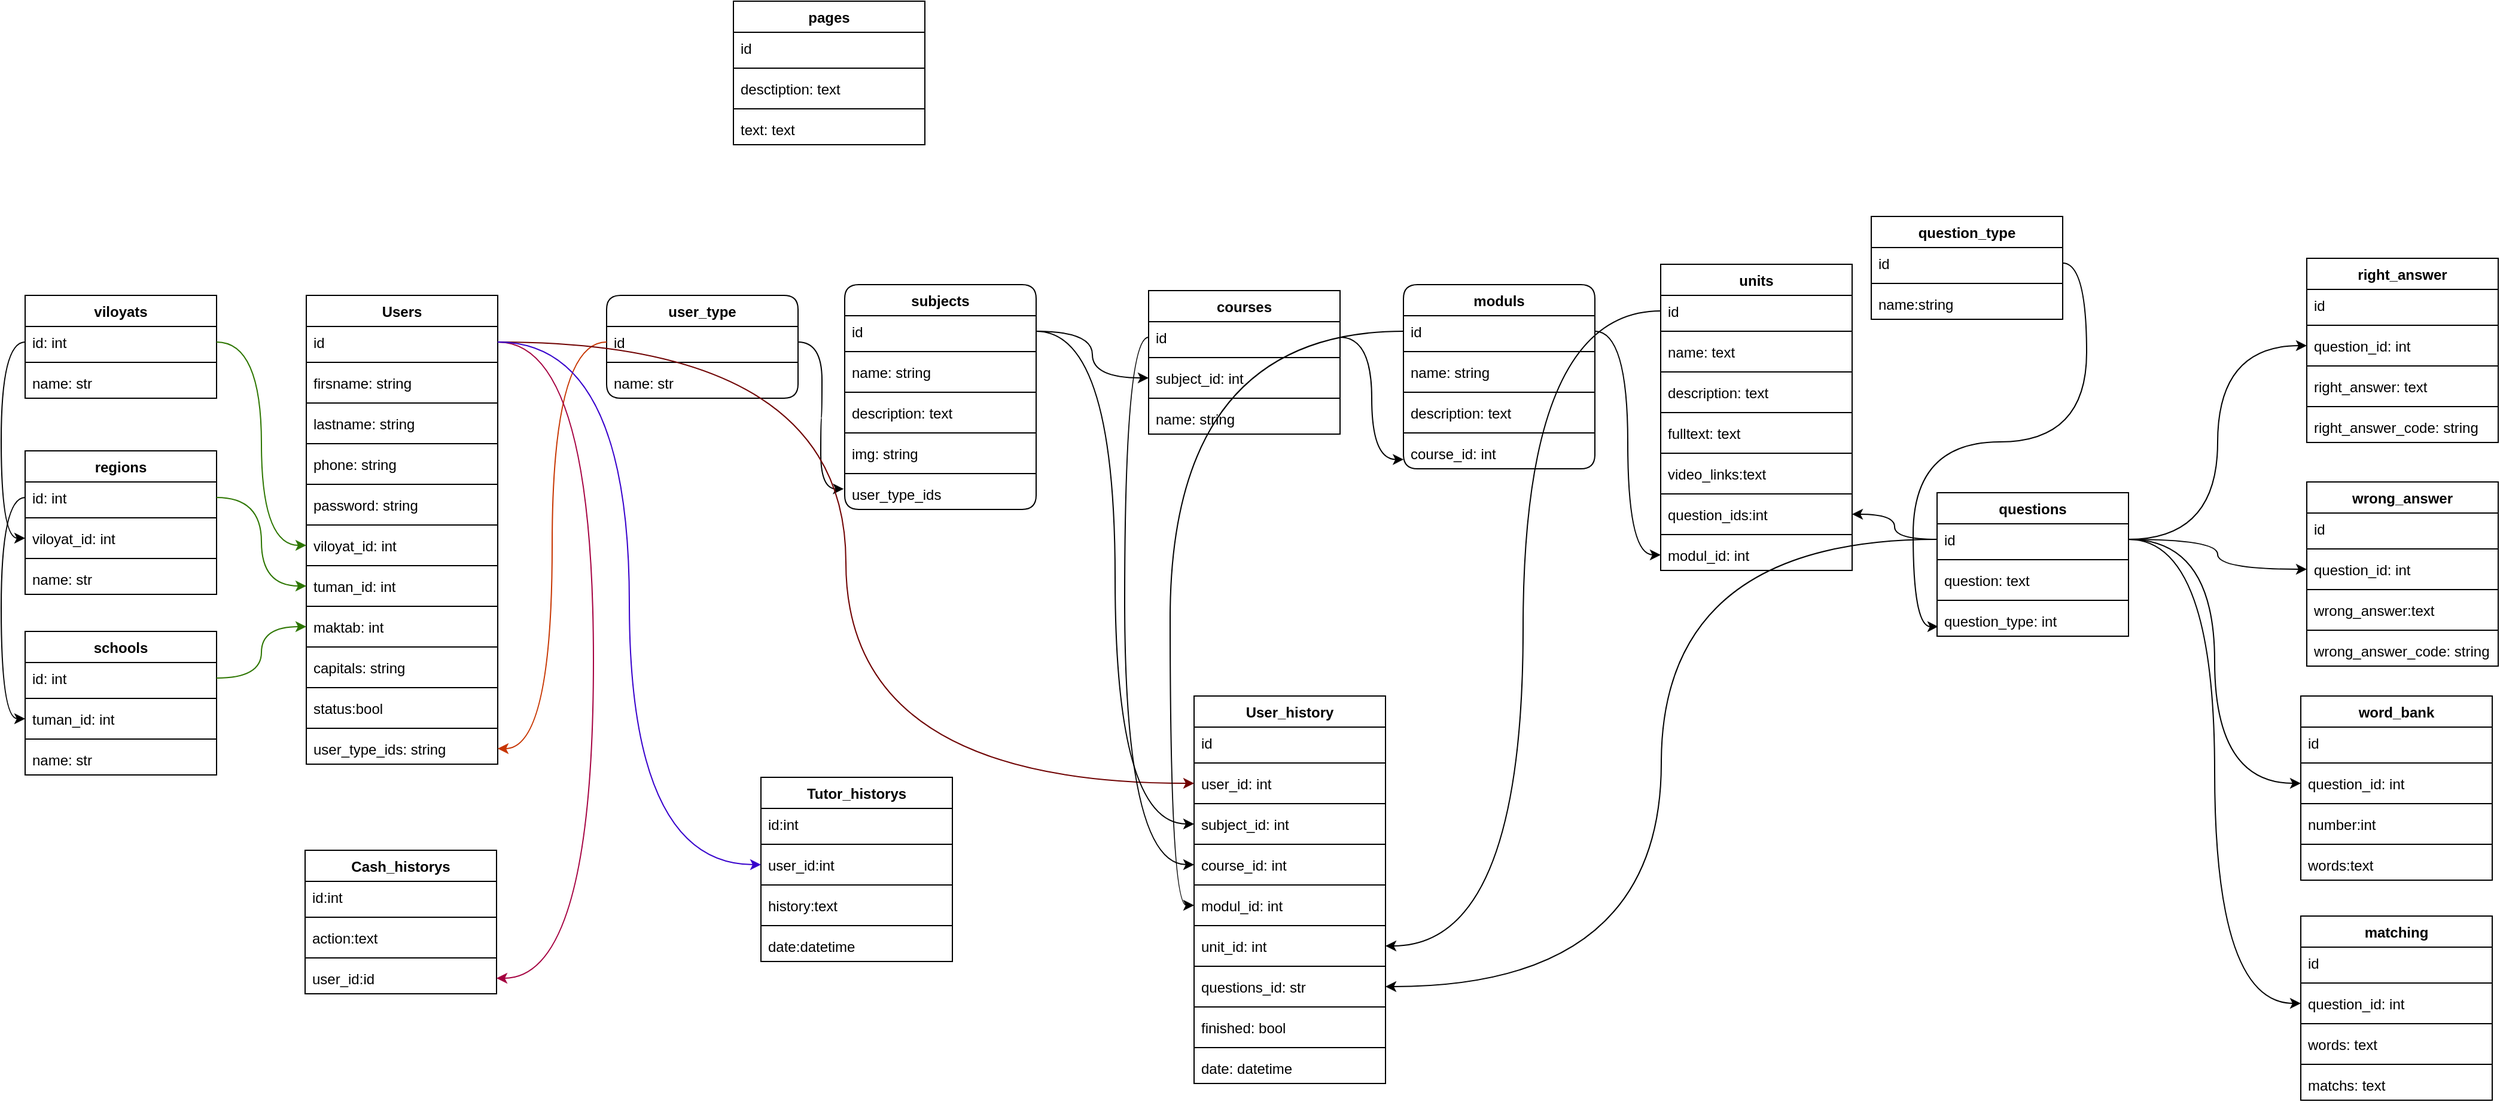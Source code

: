 <mxfile version="20.8.16" type="device"><diagram name="Page-1" id="hkl_iMdAHJFAChV6as-T"><mxGraphModel dx="1575" dy="1225" grid="0" gridSize="10" guides="1" tooltips="1" connect="1" arrows="1" fold="1" page="0" pageScale="1" pageWidth="850" pageHeight="1100" math="0" shadow="0"><root><mxCell id="0"/><mxCell id="1" parent="0"/><mxCell id="P5pEIWQCyo5s7sPRKc6W-1" value="user_type" style="swimlane;fontStyle=1;align=center;verticalAlign=top;childLayout=stackLayout;horizontal=1;startSize=26;horizontalStack=0;resizeParent=1;resizeParentMax=0;resizeLast=0;collapsible=1;marginBottom=0;rounded=1;" parent="1" vertex="1"><mxGeometry x="-84" y="56" width="160" height="86" as="geometry"><mxRectangle x="-84" y="56" width="92" height="26" as="alternateBounds"/></mxGeometry></mxCell><mxCell id="P5pEIWQCyo5s7sPRKc6W-2" value="id" style="text;strokeColor=none;fillColor=none;align=left;verticalAlign=top;spacingLeft=4;spacingRight=4;overflow=hidden;rotatable=0;points=[[0,0.5],[1,0.5]];portConstraint=eastwest;" parent="P5pEIWQCyo5s7sPRKc6W-1" vertex="1"><mxGeometry y="26" width="160" height="26" as="geometry"/></mxCell><mxCell id="P5pEIWQCyo5s7sPRKc6W-3" value="" style="line;strokeWidth=1;fillColor=none;align=left;verticalAlign=middle;spacingTop=-1;spacingLeft=3;spacingRight=3;rotatable=0;labelPosition=right;points=[];portConstraint=eastwest;strokeColor=inherit;" parent="P5pEIWQCyo5s7sPRKc6W-1" vertex="1"><mxGeometry y="52" width="160" height="8" as="geometry"/></mxCell><mxCell id="P5pEIWQCyo5s7sPRKc6W-4" value="name: str" style="text;strokeColor=none;fillColor=none;align=left;verticalAlign=top;spacingLeft=4;spacingRight=4;overflow=hidden;rotatable=0;points=[[0,0.5],[1,0.5]];portConstraint=eastwest;" parent="P5pEIWQCyo5s7sPRKc6W-1" vertex="1"><mxGeometry y="60" width="160" height="26" as="geometry"/></mxCell><mxCell id="P5pEIWQCyo5s7sPRKc6W-13" value="subjects" style="swimlane;fontStyle=1;align=center;verticalAlign=top;childLayout=stackLayout;horizontal=1;startSize=26;horizontalStack=0;resizeParent=1;resizeParentMax=0;resizeLast=0;collapsible=1;marginBottom=0;rounded=1;" parent="1" vertex="1"><mxGeometry x="115" y="47" width="160" height="188" as="geometry"/></mxCell><mxCell id="P5pEIWQCyo5s7sPRKc6W-14" value="id" style="text;strokeColor=none;fillColor=none;align=left;verticalAlign=top;spacingLeft=4;spacingRight=4;overflow=hidden;rotatable=0;points=[[0,0.5],[1,0.5]];portConstraint=eastwest;" parent="P5pEIWQCyo5s7sPRKc6W-13" vertex="1"><mxGeometry y="26" width="160" height="26" as="geometry"/></mxCell><mxCell id="P5pEIWQCyo5s7sPRKc6W-15" value="" style="line;strokeWidth=1;fillColor=none;align=left;verticalAlign=middle;spacingTop=-1;spacingLeft=3;spacingRight=3;rotatable=0;labelPosition=right;points=[];portConstraint=eastwest;strokeColor=inherit;rounded=1;" parent="P5pEIWQCyo5s7sPRKc6W-13" vertex="1"><mxGeometry y="52" width="160" height="8" as="geometry"/></mxCell><mxCell id="P5pEIWQCyo5s7sPRKc6W-16" value="name: string" style="text;strokeColor=none;fillColor=none;align=left;verticalAlign=top;spacingLeft=4;spacingRight=4;overflow=hidden;rotatable=0;points=[[0,0.5],[1,0.5]];portConstraint=eastwest;" parent="P5pEIWQCyo5s7sPRKc6W-13" vertex="1"><mxGeometry y="60" width="160" height="26" as="geometry"/></mxCell><mxCell id="P5pEIWQCyo5s7sPRKc6W-21" value="" style="line;strokeWidth=1;fillColor=none;align=left;verticalAlign=middle;spacingTop=-1;spacingLeft=3;spacingRight=3;rotatable=0;labelPosition=right;points=[];portConstraint=eastwest;strokeColor=inherit;rounded=1;" parent="P5pEIWQCyo5s7sPRKc6W-13" vertex="1"><mxGeometry y="86" width="160" height="8" as="geometry"/></mxCell><mxCell id="Xdl8ntPRtx9rgiMQ6RBL-3" value="description: text" style="text;strokeColor=none;fillColor=none;align=left;verticalAlign=top;spacingLeft=4;spacingRight=4;overflow=hidden;rotatable=0;points=[[0,0.5],[1,0.5]];portConstraint=eastwest;" parent="P5pEIWQCyo5s7sPRKc6W-13" vertex="1"><mxGeometry y="94" width="160" height="26" as="geometry"/></mxCell><mxCell id="Xdl8ntPRtx9rgiMQ6RBL-4" value="" style="line;strokeWidth=1;fillColor=none;align=left;verticalAlign=middle;spacingTop=-1;spacingLeft=3;spacingRight=3;rotatable=0;labelPosition=right;points=[];portConstraint=eastwest;strokeColor=inherit;rounded=1;" parent="P5pEIWQCyo5s7sPRKc6W-13" vertex="1"><mxGeometry y="120" width="160" height="8" as="geometry"/></mxCell><mxCell id="iBJx4W3x4xrIDCQmpdOO-3" value="img: string" style="text;strokeColor=none;fillColor=none;align=left;verticalAlign=top;spacingLeft=4;spacingRight=4;overflow=hidden;rotatable=0;points=[[0,0.5],[1,0.5]];portConstraint=eastwest;" parent="P5pEIWQCyo5s7sPRKc6W-13" vertex="1"><mxGeometry y="128" width="160" height="26" as="geometry"/></mxCell><mxCell id="iBJx4W3x4xrIDCQmpdOO-2" value="" style="line;strokeWidth=1;fillColor=none;align=left;verticalAlign=middle;spacingTop=-1;spacingLeft=3;spacingRight=3;rotatable=0;labelPosition=right;points=[];portConstraint=eastwest;strokeColor=inherit;rounded=1;" parent="P5pEIWQCyo5s7sPRKc6W-13" vertex="1"><mxGeometry y="154" width="160" height="8" as="geometry"/></mxCell><mxCell id="P5pEIWQCyo5s7sPRKc6W-20" value="user_type_ids" style="text;strokeColor=none;fillColor=none;align=left;verticalAlign=top;spacingLeft=4;spacingRight=4;overflow=hidden;rotatable=0;points=[[0,0.5],[1,0.5]];portConstraint=eastwest;" parent="P5pEIWQCyo5s7sPRKc6W-13" vertex="1"><mxGeometry y="162" width="160" height="26" as="geometry"/></mxCell><mxCell id="P5pEIWQCyo5s7sPRKc6W-22" style="edgeStyle=orthogonalEdgeStyle;curved=1;rounded=0;orthogonalLoop=1;jettySize=auto;html=1;entryX=-0.005;entryY=0.339;entryDx=0;entryDy=0;entryPerimeter=0;" parent="1" source="P5pEIWQCyo5s7sPRKc6W-2" target="P5pEIWQCyo5s7sPRKc6W-20" edge="1"><mxGeometry relative="1" as="geometry"/></mxCell><mxCell id="P5pEIWQCyo5s7sPRKc6W-23" value="moduls" style="swimlane;fontStyle=1;align=center;verticalAlign=top;childLayout=stackLayout;horizontal=1;startSize=26;horizontalStack=0;resizeParent=1;resizeParentMax=0;resizeLast=0;collapsible=1;marginBottom=0;rounded=1;" parent="1" vertex="1"><mxGeometry x="582" y="47" width="160" height="154" as="geometry"/></mxCell><mxCell id="P5pEIWQCyo5s7sPRKc6W-24" value="id" style="text;strokeColor=none;fillColor=none;align=left;verticalAlign=top;spacingLeft=4;spacingRight=4;overflow=hidden;rotatable=0;points=[[0,0.5],[1,0.5]];portConstraint=eastwest;" parent="P5pEIWQCyo5s7sPRKc6W-23" vertex="1"><mxGeometry y="26" width="160" height="26" as="geometry"/></mxCell><mxCell id="P5pEIWQCyo5s7sPRKc6W-25" value="" style="line;strokeWidth=1;fillColor=none;align=left;verticalAlign=middle;spacingTop=-1;spacingLeft=3;spacingRight=3;rotatable=0;labelPosition=right;points=[];portConstraint=eastwest;strokeColor=inherit;rounded=1;" parent="P5pEIWQCyo5s7sPRKc6W-23" vertex="1"><mxGeometry y="52" width="160" height="8" as="geometry"/></mxCell><mxCell id="Xdl8ntPRtx9rgiMQ6RBL-1" value="name: string" style="text;strokeColor=none;fillColor=none;align=left;verticalAlign=top;spacingLeft=4;spacingRight=4;overflow=hidden;rotatable=0;points=[[0,0.5],[1,0.5]];portConstraint=eastwest;" parent="P5pEIWQCyo5s7sPRKc6W-23" vertex="1"><mxGeometry y="60" width="160" height="26" as="geometry"/></mxCell><mxCell id="Xdl8ntPRtx9rgiMQ6RBL-2" value="" style="line;strokeWidth=1;fillColor=none;align=left;verticalAlign=middle;spacingTop=-1;spacingLeft=3;spacingRight=3;rotatable=0;labelPosition=right;points=[];portConstraint=eastwest;strokeColor=inherit;rounded=1;" parent="P5pEIWQCyo5s7sPRKc6W-23" vertex="1"><mxGeometry y="86" width="160" height="8" as="geometry"/></mxCell><mxCell id="P5pEIWQCyo5s7sPRKc6W-26" value="description: text" style="text;strokeColor=none;fillColor=none;align=left;verticalAlign=top;spacingLeft=4;spacingRight=4;overflow=hidden;rotatable=0;points=[[0,0.5],[1,0.5]];portConstraint=eastwest;" parent="P5pEIWQCyo5s7sPRKc6W-23" vertex="1"><mxGeometry y="94" width="160" height="26" as="geometry"/></mxCell><mxCell id="P5pEIWQCyo5s7sPRKc6W-28" value="" style="line;strokeWidth=1;fillColor=none;align=left;verticalAlign=middle;spacingTop=-1;spacingLeft=3;spacingRight=3;rotatable=0;labelPosition=right;points=[];portConstraint=eastwest;strokeColor=inherit;rounded=1;" parent="P5pEIWQCyo5s7sPRKc6W-23" vertex="1"><mxGeometry y="120" width="160" height="8" as="geometry"/></mxCell><mxCell id="P5pEIWQCyo5s7sPRKc6W-27" value="course_id: int" style="text;strokeColor=none;fillColor=none;align=left;verticalAlign=top;spacingLeft=4;spacingRight=4;overflow=hidden;rotatable=0;points=[[0,0.5],[1,0.5]];portConstraint=eastwest;" parent="P5pEIWQCyo5s7sPRKc6W-23" vertex="1"><mxGeometry y="128" width="160" height="26" as="geometry"/></mxCell><mxCell id="P5pEIWQCyo5s7sPRKc6W-29" style="edgeStyle=orthogonalEdgeStyle;curved=1;rounded=0;orthogonalLoop=1;jettySize=auto;html=1;entryX=0.001;entryY=0.701;entryDx=0;entryDy=0;entryPerimeter=0;" parent="1" source="m7p_tpjqM01Vo-PokZCD-2" target="P5pEIWQCyo5s7sPRKc6W-27" edge="1"><mxGeometry relative="1" as="geometry"/></mxCell><mxCell id="HC1Sz8IPLV9EvuYEV_qw-1" value="units" style="swimlane;fontStyle=1;align=center;verticalAlign=top;childLayout=stackLayout;horizontal=1;startSize=26;horizontalStack=0;resizeParent=1;resizeParentMax=0;resizeLast=0;collapsible=1;marginBottom=0;" parent="1" vertex="1"><mxGeometry x="797" y="30" width="160" height="256" as="geometry"/></mxCell><mxCell id="HC1Sz8IPLV9EvuYEV_qw-2" value="id" style="text;strokeColor=none;fillColor=none;align=left;verticalAlign=top;spacingLeft=4;spacingRight=4;overflow=hidden;rotatable=0;points=[[0,0.5],[1,0.5]];portConstraint=eastwest;" parent="HC1Sz8IPLV9EvuYEV_qw-1" vertex="1"><mxGeometry y="26" width="160" height="26" as="geometry"/></mxCell><mxCell id="HC1Sz8IPLV9EvuYEV_qw-3" value="" style="line;strokeWidth=1;fillColor=none;align=left;verticalAlign=middle;spacingTop=-1;spacingLeft=3;spacingRight=3;rotatable=0;labelPosition=right;points=[];portConstraint=eastwest;strokeColor=inherit;" parent="HC1Sz8IPLV9EvuYEV_qw-1" vertex="1"><mxGeometry y="52" width="160" height="8" as="geometry"/></mxCell><mxCell id="HC1Sz8IPLV9EvuYEV_qw-4" value="name: text" style="text;strokeColor=none;fillColor=none;align=left;verticalAlign=top;spacingLeft=4;spacingRight=4;overflow=hidden;rotatable=0;points=[[0,0.5],[1,0.5]];portConstraint=eastwest;" parent="HC1Sz8IPLV9EvuYEV_qw-1" vertex="1"><mxGeometry y="60" width="160" height="26" as="geometry"/></mxCell><mxCell id="Xdl8ntPRtx9rgiMQ6RBL-6" value="" style="line;strokeWidth=1;fillColor=none;align=left;verticalAlign=middle;spacingTop=-1;spacingLeft=3;spacingRight=3;rotatable=0;labelPosition=right;points=[];portConstraint=eastwest;strokeColor=inherit;" parent="HC1Sz8IPLV9EvuYEV_qw-1" vertex="1"><mxGeometry y="86" width="160" height="8" as="geometry"/></mxCell><mxCell id="Xdl8ntPRtx9rgiMQ6RBL-5" value="description: text" style="text;strokeColor=none;fillColor=none;align=left;verticalAlign=top;spacingLeft=4;spacingRight=4;overflow=hidden;rotatable=0;points=[[0,0.5],[1,0.5]];portConstraint=eastwest;" parent="HC1Sz8IPLV9EvuYEV_qw-1" vertex="1"><mxGeometry y="94" width="160" height="26" as="geometry"/></mxCell><mxCell id="Xdl8ntPRtx9rgiMQ6RBL-8" value="" style="line;strokeWidth=1;fillColor=none;align=left;verticalAlign=middle;spacingTop=-1;spacingLeft=3;spacingRight=3;rotatable=0;labelPosition=right;points=[];portConstraint=eastwest;strokeColor=inherit;" parent="HC1Sz8IPLV9EvuYEV_qw-1" vertex="1"><mxGeometry y="120" width="160" height="8" as="geometry"/></mxCell><mxCell id="Xdl8ntPRtx9rgiMQ6RBL-7" value="fulltext: text" style="text;strokeColor=none;fillColor=none;align=left;verticalAlign=top;spacingLeft=4;spacingRight=4;overflow=hidden;rotatable=0;points=[[0,0.5],[1,0.5]];portConstraint=eastwest;" parent="HC1Sz8IPLV9EvuYEV_qw-1" vertex="1"><mxGeometry y="128" width="160" height="26" as="geometry"/></mxCell><mxCell id="Xdl8ntPRtx9rgiMQ6RBL-10" value="" style="line;strokeWidth=1;fillColor=none;align=left;verticalAlign=middle;spacingTop=-1;spacingLeft=3;spacingRight=3;rotatable=0;labelPosition=right;points=[];portConstraint=eastwest;strokeColor=inherit;" parent="HC1Sz8IPLV9EvuYEV_qw-1" vertex="1"><mxGeometry y="154" width="160" height="8" as="geometry"/></mxCell><mxCell id="d_lkFMKjnQMTGXXf580s-12" value="video_links:text" style="text;strokeColor=none;fillColor=none;align=left;verticalAlign=top;spacingLeft=4;spacingRight=4;overflow=hidden;rotatable=0;points=[[0,0.5],[1,0.5]];portConstraint=eastwest;" parent="HC1Sz8IPLV9EvuYEV_qw-1" vertex="1"><mxGeometry y="162" width="160" height="26" as="geometry"/></mxCell><mxCell id="d_lkFMKjnQMTGXXf580s-11" value="" style="line;strokeWidth=1;fillColor=none;align=left;verticalAlign=middle;spacingTop=-1;spacingLeft=3;spacingRight=3;rotatable=0;labelPosition=right;points=[];portConstraint=eastwest;strokeColor=inherit;" parent="HC1Sz8IPLV9EvuYEV_qw-1" vertex="1"><mxGeometry y="188" width="160" height="8" as="geometry"/></mxCell><mxCell id="Xdl8ntPRtx9rgiMQ6RBL-35" value="question_ids:int" style="text;strokeColor=none;fillColor=none;align=left;verticalAlign=top;spacingLeft=4;spacingRight=4;overflow=hidden;rotatable=0;points=[[0,0.5],[1,0.5]];portConstraint=eastwest;" parent="HC1Sz8IPLV9EvuYEV_qw-1" vertex="1"><mxGeometry y="196" width="160" height="26" as="geometry"/></mxCell><mxCell id="Xdl8ntPRtx9rgiMQ6RBL-34" value="" style="line;strokeWidth=1;fillColor=none;align=left;verticalAlign=middle;spacingTop=-1;spacingLeft=3;spacingRight=3;rotatable=0;labelPosition=right;points=[];portConstraint=eastwest;strokeColor=inherit;" parent="HC1Sz8IPLV9EvuYEV_qw-1" vertex="1"><mxGeometry y="222" width="160" height="8" as="geometry"/></mxCell><mxCell id="Xdl8ntPRtx9rgiMQ6RBL-9" value="modul_id: int" style="text;strokeColor=none;fillColor=none;align=left;verticalAlign=top;spacingLeft=4;spacingRight=4;overflow=hidden;rotatable=0;points=[[0,0.5],[1,0.5]];portConstraint=eastwest;" parent="HC1Sz8IPLV9EvuYEV_qw-1" vertex="1"><mxGeometry y="230" width="160" height="26" as="geometry"/></mxCell><mxCell id="Xdl8ntPRtx9rgiMQ6RBL-12" style="edgeStyle=orthogonalEdgeStyle;curved=1;rounded=0;orthogonalLoop=1;jettySize=auto;html=1;exitX=1;exitY=0.5;exitDx=0;exitDy=0;" parent="1" source="P5pEIWQCyo5s7sPRKc6W-24" target="Xdl8ntPRtx9rgiMQ6RBL-9" edge="1"><mxGeometry relative="1" as="geometry"/></mxCell><mxCell id="Xdl8ntPRtx9rgiMQ6RBL-13" value="Users" style="swimlane;fontStyle=1;align=center;verticalAlign=top;childLayout=stackLayout;horizontal=1;startSize=26;horizontalStack=0;resizeParent=1;resizeParentMax=0;resizeLast=0;collapsible=1;marginBottom=0;" parent="1" vertex="1"><mxGeometry x="-335" y="56" width="160" height="392" as="geometry"/></mxCell><mxCell id="Xdl8ntPRtx9rgiMQ6RBL-14" value="id" style="text;strokeColor=none;fillColor=none;align=left;verticalAlign=top;spacingLeft=4;spacingRight=4;overflow=hidden;rotatable=0;points=[[0,0.5],[1,0.5]];portConstraint=eastwest;" parent="Xdl8ntPRtx9rgiMQ6RBL-13" vertex="1"><mxGeometry y="26" width="160" height="26" as="geometry"/></mxCell><mxCell id="Xdl8ntPRtx9rgiMQ6RBL-15" value="" style="line;strokeWidth=1;fillColor=none;align=left;verticalAlign=middle;spacingTop=-1;spacingLeft=3;spacingRight=3;rotatable=0;labelPosition=right;points=[];portConstraint=eastwest;strokeColor=inherit;" parent="Xdl8ntPRtx9rgiMQ6RBL-13" vertex="1"><mxGeometry y="52" width="160" height="8" as="geometry"/></mxCell><mxCell id="Xdl8ntPRtx9rgiMQ6RBL-16" value="firsname: string" style="text;strokeColor=none;fillColor=none;align=left;verticalAlign=top;spacingLeft=4;spacingRight=4;overflow=hidden;rotatable=0;points=[[0,0.5],[1,0.5]];portConstraint=eastwest;" parent="Xdl8ntPRtx9rgiMQ6RBL-13" vertex="1"><mxGeometry y="60" width="160" height="26" as="geometry"/></mxCell><mxCell id="Xdl8ntPRtx9rgiMQ6RBL-17" value="" style="line;strokeWidth=1;fillColor=none;align=left;verticalAlign=middle;spacingTop=-1;spacingLeft=3;spacingRight=3;rotatable=0;labelPosition=right;points=[];portConstraint=eastwest;strokeColor=inherit;" parent="Xdl8ntPRtx9rgiMQ6RBL-13" vertex="1"><mxGeometry y="86" width="160" height="8" as="geometry"/></mxCell><mxCell id="Xdl8ntPRtx9rgiMQ6RBL-18" value="lastname: string" style="text;strokeColor=none;fillColor=none;align=left;verticalAlign=top;spacingLeft=4;spacingRight=4;overflow=hidden;rotatable=0;points=[[0,0.5],[1,0.5]];portConstraint=eastwest;" parent="Xdl8ntPRtx9rgiMQ6RBL-13" vertex="1"><mxGeometry y="94" width="160" height="26" as="geometry"/></mxCell><mxCell id="Xdl8ntPRtx9rgiMQ6RBL-19" value="" style="line;strokeWidth=1;fillColor=none;align=left;verticalAlign=middle;spacingTop=-1;spacingLeft=3;spacingRight=3;rotatable=0;labelPosition=right;points=[];portConstraint=eastwest;strokeColor=inherit;" parent="Xdl8ntPRtx9rgiMQ6RBL-13" vertex="1"><mxGeometry y="120" width="160" height="8" as="geometry"/></mxCell><mxCell id="Xdl8ntPRtx9rgiMQ6RBL-20" value="phone: string" style="text;strokeColor=none;fillColor=none;align=left;verticalAlign=top;spacingLeft=4;spacingRight=4;overflow=hidden;rotatable=0;points=[[0,0.5],[1,0.5]];portConstraint=eastwest;" parent="Xdl8ntPRtx9rgiMQ6RBL-13" vertex="1"><mxGeometry y="128" width="160" height="26" as="geometry"/></mxCell><mxCell id="Xdl8ntPRtx9rgiMQ6RBL-21" value="" style="line;strokeWidth=1;fillColor=none;align=left;verticalAlign=middle;spacingTop=-1;spacingLeft=3;spacingRight=3;rotatable=0;labelPosition=right;points=[];portConstraint=eastwest;strokeColor=inherit;" parent="Xdl8ntPRtx9rgiMQ6RBL-13" vertex="1"><mxGeometry y="154" width="160" height="8" as="geometry"/></mxCell><mxCell id="Xdl8ntPRtx9rgiMQ6RBL-22" value="password: string" style="text;strokeColor=none;fillColor=none;align=left;verticalAlign=top;spacingLeft=4;spacingRight=4;overflow=hidden;rotatable=0;points=[[0,0.5],[1,0.5]];portConstraint=eastwest;" parent="Xdl8ntPRtx9rgiMQ6RBL-13" vertex="1"><mxGeometry y="162" width="160" height="26" as="geometry"/></mxCell><mxCell id="Xdl8ntPRtx9rgiMQ6RBL-23" value="" style="line;strokeWidth=1;fillColor=none;align=left;verticalAlign=middle;spacingTop=-1;spacingLeft=3;spacingRight=3;rotatable=0;labelPosition=right;points=[];portConstraint=eastwest;strokeColor=inherit;" parent="Xdl8ntPRtx9rgiMQ6RBL-13" vertex="1"><mxGeometry y="188" width="160" height="8" as="geometry"/></mxCell><mxCell id="Xdl8ntPRtx9rgiMQ6RBL-24" value="viloyat_id: int" style="text;strokeColor=none;fillColor=none;align=left;verticalAlign=top;spacingLeft=4;spacingRight=4;overflow=hidden;rotatable=0;points=[[0,0.5],[1,0.5]];portConstraint=eastwest;" parent="Xdl8ntPRtx9rgiMQ6RBL-13" vertex="1"><mxGeometry y="196" width="160" height="26" as="geometry"/></mxCell><mxCell id="Xdl8ntPRtx9rgiMQ6RBL-25" value="" style="line;strokeWidth=1;fillColor=none;align=left;verticalAlign=middle;spacingTop=-1;spacingLeft=3;spacingRight=3;rotatable=0;labelPosition=right;points=[];portConstraint=eastwest;strokeColor=inherit;" parent="Xdl8ntPRtx9rgiMQ6RBL-13" vertex="1"><mxGeometry y="222" width="160" height="8" as="geometry"/></mxCell><mxCell id="Xdl8ntPRtx9rgiMQ6RBL-26" value="tuman_id: int" style="text;strokeColor=none;fillColor=none;align=left;verticalAlign=top;spacingLeft=4;spacingRight=4;overflow=hidden;rotatable=0;points=[[0,0.5],[1,0.5]];portConstraint=eastwest;" parent="Xdl8ntPRtx9rgiMQ6RBL-13" vertex="1"><mxGeometry y="230" width="160" height="26" as="geometry"/></mxCell><mxCell id="Xdl8ntPRtx9rgiMQ6RBL-27" value="" style="line;strokeWidth=1;fillColor=none;align=left;verticalAlign=middle;spacingTop=-1;spacingLeft=3;spacingRight=3;rotatable=0;labelPosition=right;points=[];portConstraint=eastwest;strokeColor=inherit;" parent="Xdl8ntPRtx9rgiMQ6RBL-13" vertex="1"><mxGeometry y="256" width="160" height="8" as="geometry"/></mxCell><mxCell id="Xdl8ntPRtx9rgiMQ6RBL-28" value="maktab: int" style="text;strokeColor=none;fillColor=none;align=left;verticalAlign=top;spacingLeft=4;spacingRight=4;overflow=hidden;rotatable=0;points=[[0,0.5],[1,0.5]];portConstraint=eastwest;" parent="Xdl8ntPRtx9rgiMQ6RBL-13" vertex="1"><mxGeometry y="264" width="160" height="26" as="geometry"/></mxCell><mxCell id="Xdl8ntPRtx9rgiMQ6RBL-29" value="" style="line;strokeWidth=1;fillColor=none;align=left;verticalAlign=middle;spacingTop=-1;spacingLeft=3;spacingRight=3;rotatable=0;labelPosition=right;points=[];portConstraint=eastwest;strokeColor=inherit;" parent="Xdl8ntPRtx9rgiMQ6RBL-13" vertex="1"><mxGeometry y="290" width="160" height="8" as="geometry"/></mxCell><mxCell id="Xdl8ntPRtx9rgiMQ6RBL-30" value="capitals: string" style="text;strokeColor=none;fillColor=none;align=left;verticalAlign=top;spacingLeft=4;spacingRight=4;overflow=hidden;rotatable=0;points=[[0,0.5],[1,0.5]];portConstraint=eastwest;" parent="Xdl8ntPRtx9rgiMQ6RBL-13" vertex="1"><mxGeometry y="298" width="160" height="26" as="geometry"/></mxCell><mxCell id="8TNQu2E7XEdB6KyTV1ss-1" value="" style="line;strokeWidth=1;fillColor=none;align=left;verticalAlign=middle;spacingTop=-1;spacingLeft=3;spacingRight=3;rotatable=0;labelPosition=right;points=[];portConstraint=eastwest;strokeColor=inherit;" vertex="1" parent="Xdl8ntPRtx9rgiMQ6RBL-13"><mxGeometry y="324" width="160" height="8" as="geometry"/></mxCell><mxCell id="8TNQu2E7XEdB6KyTV1ss-2" value="status:bool" style="text;strokeColor=none;fillColor=none;align=left;verticalAlign=top;spacingLeft=4;spacingRight=4;overflow=hidden;rotatable=0;points=[[0,0.5],[1,0.5]];portConstraint=eastwest;" vertex="1" parent="Xdl8ntPRtx9rgiMQ6RBL-13"><mxGeometry y="332" width="160" height="26" as="geometry"/></mxCell><mxCell id="8TNQu2E7XEdB6KyTV1ss-15" value="" style="line;strokeWidth=1;fillColor=none;align=left;verticalAlign=middle;spacingTop=-1;spacingLeft=3;spacingRight=3;rotatable=0;labelPosition=right;points=[];portConstraint=eastwest;strokeColor=inherit;" vertex="1" parent="Xdl8ntPRtx9rgiMQ6RBL-13"><mxGeometry y="358" width="160" height="8" as="geometry"/></mxCell><mxCell id="8TNQu2E7XEdB6KyTV1ss-16" value="user_type_ids: string" style="text;strokeColor=none;fillColor=none;align=left;verticalAlign=top;spacingLeft=4;spacingRight=4;overflow=hidden;rotatable=0;points=[[0,0.5],[1,0.5]];portConstraint=eastwest;" vertex="1" parent="Xdl8ntPRtx9rgiMQ6RBL-13"><mxGeometry y="366" width="160" height="26" as="geometry"/></mxCell><mxCell id="Xdl8ntPRtx9rgiMQ6RBL-31" style="edgeStyle=orthogonalEdgeStyle;curved=1;rounded=0;orthogonalLoop=1;jettySize=auto;html=1;exitX=0;exitY=0.5;exitDx=0;exitDy=0;fillColor=#fa6800;strokeColor=#C73500;entryX=1;entryY=0.5;entryDx=0;entryDy=0;" parent="1" source="P5pEIWQCyo5s7sPRKc6W-2" target="8TNQu2E7XEdB6KyTV1ss-16" edge="1"><mxGeometry relative="1" as="geometry"/></mxCell><mxCell id="Xdl8ntPRtx9rgiMQ6RBL-36" value="question_type" style="swimlane;fontStyle=1;align=center;verticalAlign=top;childLayout=stackLayout;horizontal=1;startSize=26;horizontalStack=0;resizeParent=1;resizeParentMax=0;resizeLast=0;collapsible=1;marginBottom=0;" parent="1" vertex="1"><mxGeometry x="973" y="-10" width="160" height="86" as="geometry"/></mxCell><mxCell id="Xdl8ntPRtx9rgiMQ6RBL-37" value="id" style="text;strokeColor=none;fillColor=none;align=left;verticalAlign=top;spacingLeft=4;spacingRight=4;overflow=hidden;rotatable=0;points=[[0,0.5],[1,0.5]];portConstraint=eastwest;" parent="Xdl8ntPRtx9rgiMQ6RBL-36" vertex="1"><mxGeometry y="26" width="160" height="26" as="geometry"/></mxCell><mxCell id="Xdl8ntPRtx9rgiMQ6RBL-38" value="" style="line;strokeWidth=1;fillColor=none;align=left;verticalAlign=middle;spacingTop=-1;spacingLeft=3;spacingRight=3;rotatable=0;labelPosition=right;points=[];portConstraint=eastwest;strokeColor=inherit;" parent="Xdl8ntPRtx9rgiMQ6RBL-36" vertex="1"><mxGeometry y="52" width="160" height="8" as="geometry"/></mxCell><mxCell id="Xdl8ntPRtx9rgiMQ6RBL-39" value="name:string" style="text;strokeColor=none;fillColor=none;align=left;verticalAlign=top;spacingLeft=4;spacingRight=4;overflow=hidden;rotatable=0;points=[[0,0.5],[1,0.5]];portConstraint=eastwest;" parent="Xdl8ntPRtx9rgiMQ6RBL-36" vertex="1"><mxGeometry y="60" width="160" height="26" as="geometry"/></mxCell><mxCell id="BhKTY0A6f7nfUxoBmrFR-2" value="questions" style="swimlane;fontStyle=1;align=center;verticalAlign=top;childLayout=stackLayout;horizontal=1;startSize=26;horizontalStack=0;resizeParent=1;resizeParentMax=0;resizeLast=0;collapsible=1;marginBottom=0;" parent="1" vertex="1"><mxGeometry x="1028" y="221" width="160" height="120" as="geometry"/></mxCell><mxCell id="BhKTY0A6f7nfUxoBmrFR-3" value="id" style="text;strokeColor=none;fillColor=none;align=left;verticalAlign=top;spacingLeft=4;spacingRight=4;overflow=hidden;rotatable=0;points=[[0,0.5],[1,0.5]];portConstraint=eastwest;" parent="BhKTY0A6f7nfUxoBmrFR-2" vertex="1"><mxGeometry y="26" width="160" height="26" as="geometry"/></mxCell><mxCell id="BhKTY0A6f7nfUxoBmrFR-4" value="" style="line;strokeWidth=1;fillColor=none;align=left;verticalAlign=middle;spacingTop=-1;spacingLeft=3;spacingRight=3;rotatable=0;labelPosition=right;points=[];portConstraint=eastwest;strokeColor=inherit;" parent="BhKTY0A6f7nfUxoBmrFR-2" vertex="1"><mxGeometry y="52" width="160" height="8" as="geometry"/></mxCell><mxCell id="BhKTY0A6f7nfUxoBmrFR-5" value="question: text" style="text;strokeColor=none;fillColor=none;align=left;verticalAlign=top;spacingLeft=4;spacingRight=4;overflow=hidden;rotatable=0;points=[[0,0.5],[1,0.5]];portConstraint=eastwest;" parent="BhKTY0A6f7nfUxoBmrFR-2" vertex="1"><mxGeometry y="60" width="160" height="26" as="geometry"/></mxCell><mxCell id="BhKTY0A6f7nfUxoBmrFR-7" value="" style="line;strokeWidth=1;fillColor=none;align=left;verticalAlign=middle;spacingTop=-1;spacingLeft=3;spacingRight=3;rotatable=0;labelPosition=right;points=[];portConstraint=eastwest;strokeColor=inherit;" parent="BhKTY0A6f7nfUxoBmrFR-2" vertex="1"><mxGeometry y="86" width="160" height="8" as="geometry"/></mxCell><mxCell id="BhKTY0A6f7nfUxoBmrFR-8" value="question_type: int" style="text;strokeColor=none;fillColor=none;align=left;verticalAlign=top;spacingLeft=4;spacingRight=4;overflow=hidden;rotatable=0;points=[[0,0.5],[1,0.5]];portConstraint=eastwest;" parent="BhKTY0A6f7nfUxoBmrFR-2" vertex="1"><mxGeometry y="94" width="160" height="26" as="geometry"/></mxCell><mxCell id="BhKTY0A6f7nfUxoBmrFR-9" style="edgeStyle=orthogonalEdgeStyle;curved=1;rounded=0;orthogonalLoop=1;jettySize=auto;html=1;exitX=1;exitY=0.5;exitDx=0;exitDy=0;entryX=0.006;entryY=0.692;entryDx=0;entryDy=0;entryPerimeter=0;" parent="1" source="Xdl8ntPRtx9rgiMQ6RBL-37" target="BhKTY0A6f7nfUxoBmrFR-8" edge="1"><mxGeometry relative="1" as="geometry"/></mxCell><mxCell id="BhKTY0A6f7nfUxoBmrFR-10" value="right_answer" style="swimlane;fontStyle=1;align=center;verticalAlign=top;childLayout=stackLayout;horizontal=1;startSize=26;horizontalStack=0;resizeParent=1;resizeParentMax=0;resizeLast=0;collapsible=1;marginBottom=0;" parent="1" vertex="1"><mxGeometry x="1337" y="25" width="160" height="154" as="geometry"/></mxCell><mxCell id="BhKTY0A6f7nfUxoBmrFR-11" value="id" style="text;strokeColor=none;fillColor=none;align=left;verticalAlign=top;spacingLeft=4;spacingRight=4;overflow=hidden;rotatable=0;points=[[0,0.5],[1,0.5]];portConstraint=eastwest;" parent="BhKTY0A6f7nfUxoBmrFR-10" vertex="1"><mxGeometry y="26" width="160" height="26" as="geometry"/></mxCell><mxCell id="BhKTY0A6f7nfUxoBmrFR-12" value="" style="line;strokeWidth=1;fillColor=none;align=left;verticalAlign=middle;spacingTop=-1;spacingLeft=3;spacingRight=3;rotatable=0;labelPosition=right;points=[];portConstraint=eastwest;strokeColor=inherit;" parent="BhKTY0A6f7nfUxoBmrFR-10" vertex="1"><mxGeometry y="52" width="160" height="8" as="geometry"/></mxCell><mxCell id="BhKTY0A6f7nfUxoBmrFR-13" value="question_id: int" style="text;strokeColor=none;fillColor=none;align=left;verticalAlign=top;spacingLeft=4;spacingRight=4;overflow=hidden;rotatable=0;points=[[0,0.5],[1,0.5]];portConstraint=eastwest;" parent="BhKTY0A6f7nfUxoBmrFR-10" vertex="1"><mxGeometry y="60" width="160" height="26" as="geometry"/></mxCell><mxCell id="BhKTY0A6f7nfUxoBmrFR-14" value="" style="line;strokeWidth=1;fillColor=none;align=left;verticalAlign=middle;spacingTop=-1;spacingLeft=3;spacingRight=3;rotatable=0;labelPosition=right;points=[];portConstraint=eastwest;strokeColor=inherit;" parent="BhKTY0A6f7nfUxoBmrFR-10" vertex="1"><mxGeometry y="86" width="160" height="8" as="geometry"/></mxCell><mxCell id="BhKTY0A6f7nfUxoBmrFR-15" value="right_answer: text" style="text;strokeColor=none;fillColor=none;align=left;verticalAlign=top;spacingLeft=4;spacingRight=4;overflow=hidden;rotatable=0;points=[[0,0.5],[1,0.5]];portConstraint=eastwest;" parent="BhKTY0A6f7nfUxoBmrFR-10" vertex="1"><mxGeometry y="94" width="160" height="26" as="geometry"/></mxCell><mxCell id="BhKTY0A6f7nfUxoBmrFR-16" value="" style="line;strokeWidth=1;fillColor=none;align=left;verticalAlign=middle;spacingTop=-1;spacingLeft=3;spacingRight=3;rotatable=0;labelPosition=right;points=[];portConstraint=eastwest;strokeColor=inherit;" parent="BhKTY0A6f7nfUxoBmrFR-10" vertex="1"><mxGeometry y="120" width="160" height="8" as="geometry"/></mxCell><mxCell id="BhKTY0A6f7nfUxoBmrFR-17" value="right_answer_code: string" style="text;strokeColor=none;fillColor=none;align=left;verticalAlign=top;spacingLeft=4;spacingRight=4;overflow=hidden;rotatable=0;points=[[0,0.5],[1,0.5]];portConstraint=eastwest;" parent="BhKTY0A6f7nfUxoBmrFR-10" vertex="1"><mxGeometry y="128" width="160" height="26" as="geometry"/></mxCell><mxCell id="BhKTY0A6f7nfUxoBmrFR-20" style="edgeStyle=orthogonalEdgeStyle;curved=1;rounded=0;orthogonalLoop=1;jettySize=auto;html=1;exitX=1;exitY=0.5;exitDx=0;exitDy=0;" parent="1" source="BhKTY0A6f7nfUxoBmrFR-3" target="BhKTY0A6f7nfUxoBmrFR-13" edge="1"><mxGeometry relative="1" as="geometry"/></mxCell><mxCell id="BhKTY0A6f7nfUxoBmrFR-21" value="wrong_answer" style="swimlane;fontStyle=1;align=center;verticalAlign=top;childLayout=stackLayout;horizontal=1;startSize=26;horizontalStack=0;resizeParent=1;resizeParentMax=0;resizeLast=0;collapsible=1;marginBottom=0;" parent="1" vertex="1"><mxGeometry x="1337" y="212" width="160" height="154" as="geometry"/></mxCell><mxCell id="BhKTY0A6f7nfUxoBmrFR-22" value="id" style="text;strokeColor=none;fillColor=none;align=left;verticalAlign=top;spacingLeft=4;spacingRight=4;overflow=hidden;rotatable=0;points=[[0,0.5],[1,0.5]];portConstraint=eastwest;" parent="BhKTY0A6f7nfUxoBmrFR-21" vertex="1"><mxGeometry y="26" width="160" height="26" as="geometry"/></mxCell><mxCell id="BhKTY0A6f7nfUxoBmrFR-23" value="" style="line;strokeWidth=1;fillColor=none;align=left;verticalAlign=middle;spacingTop=-1;spacingLeft=3;spacingRight=3;rotatable=0;labelPosition=right;points=[];portConstraint=eastwest;strokeColor=inherit;" parent="BhKTY0A6f7nfUxoBmrFR-21" vertex="1"><mxGeometry y="52" width="160" height="8" as="geometry"/></mxCell><mxCell id="BhKTY0A6f7nfUxoBmrFR-24" value="question_id: int" style="text;strokeColor=none;fillColor=none;align=left;verticalAlign=top;spacingLeft=4;spacingRight=4;overflow=hidden;rotatable=0;points=[[0,0.5],[1,0.5]];portConstraint=eastwest;" parent="BhKTY0A6f7nfUxoBmrFR-21" vertex="1"><mxGeometry y="60" width="160" height="26" as="geometry"/></mxCell><mxCell id="BhKTY0A6f7nfUxoBmrFR-25" value="" style="line;strokeWidth=1;fillColor=none;align=left;verticalAlign=middle;spacingTop=-1;spacingLeft=3;spacingRight=3;rotatable=0;labelPosition=right;points=[];portConstraint=eastwest;strokeColor=inherit;" parent="BhKTY0A6f7nfUxoBmrFR-21" vertex="1"><mxGeometry y="86" width="160" height="8" as="geometry"/></mxCell><mxCell id="BhKTY0A6f7nfUxoBmrFR-26" value="wrong_answer:text" style="text;strokeColor=none;fillColor=none;align=left;verticalAlign=top;spacingLeft=4;spacingRight=4;overflow=hidden;rotatable=0;points=[[0,0.5],[1,0.5]];portConstraint=eastwest;" parent="BhKTY0A6f7nfUxoBmrFR-21" vertex="1"><mxGeometry y="94" width="160" height="26" as="geometry"/></mxCell><mxCell id="BhKTY0A6f7nfUxoBmrFR-27" value="" style="line;strokeWidth=1;fillColor=none;align=left;verticalAlign=middle;spacingTop=-1;spacingLeft=3;spacingRight=3;rotatable=0;labelPosition=right;points=[];portConstraint=eastwest;strokeColor=inherit;" parent="BhKTY0A6f7nfUxoBmrFR-21" vertex="1"><mxGeometry y="120" width="160" height="8" as="geometry"/></mxCell><mxCell id="BhKTY0A6f7nfUxoBmrFR-28" value="wrong_answer_code: string" style="text;strokeColor=none;fillColor=none;align=left;verticalAlign=top;spacingLeft=4;spacingRight=4;overflow=hidden;rotatable=0;points=[[0,0.5],[1,0.5]];portConstraint=eastwest;" parent="BhKTY0A6f7nfUxoBmrFR-21" vertex="1"><mxGeometry y="128" width="160" height="26" as="geometry"/></mxCell><mxCell id="BhKTY0A6f7nfUxoBmrFR-29" style="edgeStyle=orthogonalEdgeStyle;curved=1;rounded=0;orthogonalLoop=1;jettySize=auto;html=1;exitX=1;exitY=0.5;exitDx=0;exitDy=0;entryX=0;entryY=0.5;entryDx=0;entryDy=0;" parent="1" source="BhKTY0A6f7nfUxoBmrFR-3" target="BhKTY0A6f7nfUxoBmrFR-24" edge="1"><mxGeometry relative="1" as="geometry"/></mxCell><mxCell id="BhKTY0A6f7nfUxoBmrFR-34" style="edgeStyle=orthogonalEdgeStyle;curved=1;rounded=0;orthogonalLoop=1;jettySize=auto;html=1;exitX=0;exitY=0.5;exitDx=0;exitDy=0;" parent="1" source="BhKTY0A6f7nfUxoBmrFR-3" target="Xdl8ntPRtx9rgiMQ6RBL-35" edge="1"><mxGeometry relative="1" as="geometry"/></mxCell><mxCell id="BhKTY0A6f7nfUxoBmrFR-36" value="matching" style="swimlane;fontStyle=1;align=center;verticalAlign=top;childLayout=stackLayout;horizontal=1;startSize=26;horizontalStack=0;resizeParent=1;resizeParentMax=0;resizeLast=0;collapsible=1;marginBottom=0;" parent="1" vertex="1"><mxGeometry x="1332" y="575" width="160" height="154" as="geometry"/></mxCell><mxCell id="BhKTY0A6f7nfUxoBmrFR-37" value="id" style="text;strokeColor=none;fillColor=none;align=left;verticalAlign=top;spacingLeft=4;spacingRight=4;overflow=hidden;rotatable=0;points=[[0,0.5],[1,0.5]];portConstraint=eastwest;" parent="BhKTY0A6f7nfUxoBmrFR-36" vertex="1"><mxGeometry y="26" width="160" height="26" as="geometry"/></mxCell><mxCell id="BhKTY0A6f7nfUxoBmrFR-38" value="" style="line;strokeWidth=1;fillColor=none;align=left;verticalAlign=middle;spacingTop=-1;spacingLeft=3;spacingRight=3;rotatable=0;labelPosition=right;points=[];portConstraint=eastwest;strokeColor=inherit;" parent="BhKTY0A6f7nfUxoBmrFR-36" vertex="1"><mxGeometry y="52" width="160" height="8" as="geometry"/></mxCell><mxCell id="BhKTY0A6f7nfUxoBmrFR-39" value="question_id: int" style="text;strokeColor=none;fillColor=none;align=left;verticalAlign=top;spacingLeft=4;spacingRight=4;overflow=hidden;rotatable=0;points=[[0,0.5],[1,0.5]];portConstraint=eastwest;" parent="BhKTY0A6f7nfUxoBmrFR-36" vertex="1"><mxGeometry y="60" width="160" height="26" as="geometry"/></mxCell><mxCell id="BhKTY0A6f7nfUxoBmrFR-40" value="" style="line;strokeWidth=1;fillColor=none;align=left;verticalAlign=middle;spacingTop=-1;spacingLeft=3;spacingRight=3;rotatable=0;labelPosition=right;points=[];portConstraint=eastwest;strokeColor=inherit;" parent="BhKTY0A6f7nfUxoBmrFR-36" vertex="1"><mxGeometry y="86" width="160" height="8" as="geometry"/></mxCell><mxCell id="BhKTY0A6f7nfUxoBmrFR-41" value="words: text" style="text;strokeColor=none;fillColor=none;align=left;verticalAlign=top;spacingLeft=4;spacingRight=4;overflow=hidden;rotatable=0;points=[[0,0.5],[1,0.5]];portConstraint=eastwest;" parent="BhKTY0A6f7nfUxoBmrFR-36" vertex="1"><mxGeometry y="94" width="160" height="26" as="geometry"/></mxCell><mxCell id="BhKTY0A6f7nfUxoBmrFR-42" value="" style="line;strokeWidth=1;fillColor=none;align=left;verticalAlign=middle;spacingTop=-1;spacingLeft=3;spacingRight=3;rotatable=0;labelPosition=right;points=[];portConstraint=eastwest;strokeColor=inherit;" parent="BhKTY0A6f7nfUxoBmrFR-36" vertex="1"><mxGeometry y="120" width="160" height="8" as="geometry"/></mxCell><mxCell id="BhKTY0A6f7nfUxoBmrFR-43" value="matchs: text" style="text;strokeColor=none;fillColor=none;align=left;verticalAlign=top;spacingLeft=4;spacingRight=4;overflow=hidden;rotatable=0;points=[[0,0.5],[1,0.5]];portConstraint=eastwest;" parent="BhKTY0A6f7nfUxoBmrFR-36" vertex="1"><mxGeometry y="128" width="160" height="26" as="geometry"/></mxCell><mxCell id="BhKTY0A6f7nfUxoBmrFR-44" style="edgeStyle=orthogonalEdgeStyle;curved=1;rounded=0;orthogonalLoop=1;jettySize=auto;html=1;exitX=1;exitY=0.5;exitDx=0;exitDy=0;" parent="1" source="BhKTY0A6f7nfUxoBmrFR-3" target="BhKTY0A6f7nfUxoBmrFR-39" edge="1"><mxGeometry relative="1" as="geometry"/></mxCell><mxCell id="BhKTY0A6f7nfUxoBmrFR-45" value="word_bank" style="swimlane;fontStyle=1;align=center;verticalAlign=top;childLayout=stackLayout;horizontal=1;startSize=26;horizontalStack=0;resizeParent=1;resizeParentMax=0;resizeLast=0;collapsible=1;marginBottom=0;" parent="1" vertex="1"><mxGeometry x="1332" y="391" width="160" height="154" as="geometry"/></mxCell><mxCell id="BhKTY0A6f7nfUxoBmrFR-46" value="id" style="text;strokeColor=none;fillColor=none;align=left;verticalAlign=top;spacingLeft=4;spacingRight=4;overflow=hidden;rotatable=0;points=[[0,0.5],[1,0.5]];portConstraint=eastwest;" parent="BhKTY0A6f7nfUxoBmrFR-45" vertex="1"><mxGeometry y="26" width="160" height="26" as="geometry"/></mxCell><mxCell id="BhKTY0A6f7nfUxoBmrFR-47" value="" style="line;strokeWidth=1;fillColor=none;align=left;verticalAlign=middle;spacingTop=-1;spacingLeft=3;spacingRight=3;rotatable=0;labelPosition=right;points=[];portConstraint=eastwest;strokeColor=inherit;" parent="BhKTY0A6f7nfUxoBmrFR-45" vertex="1"><mxGeometry y="52" width="160" height="8" as="geometry"/></mxCell><mxCell id="BhKTY0A6f7nfUxoBmrFR-48" value="question_id: int" style="text;strokeColor=none;fillColor=none;align=left;verticalAlign=top;spacingLeft=4;spacingRight=4;overflow=hidden;rotatable=0;points=[[0,0.5],[1,0.5]];portConstraint=eastwest;" parent="BhKTY0A6f7nfUxoBmrFR-45" vertex="1"><mxGeometry y="60" width="160" height="26" as="geometry"/></mxCell><mxCell id="BhKTY0A6f7nfUxoBmrFR-51" value="" style="line;strokeWidth=1;fillColor=none;align=left;verticalAlign=middle;spacingTop=-1;spacingLeft=3;spacingRight=3;rotatable=0;labelPosition=right;points=[];portConstraint=eastwest;strokeColor=inherit;" parent="BhKTY0A6f7nfUxoBmrFR-45" vertex="1"><mxGeometry y="86" width="160" height="8" as="geometry"/></mxCell><mxCell id="BhKTY0A6f7nfUxoBmrFR-52" value="number:int" style="text;strokeColor=none;fillColor=none;align=left;verticalAlign=top;spacingLeft=4;spacingRight=4;overflow=hidden;rotatable=0;points=[[0,0.5],[1,0.5]];portConstraint=eastwest;" parent="BhKTY0A6f7nfUxoBmrFR-45" vertex="1"><mxGeometry y="94" width="160" height="26" as="geometry"/></mxCell><mxCell id="BhKTY0A6f7nfUxoBmrFR-53" value="" style="line;strokeWidth=1;fillColor=none;align=left;verticalAlign=middle;spacingTop=-1;spacingLeft=3;spacingRight=3;rotatable=0;labelPosition=right;points=[];portConstraint=eastwest;strokeColor=inherit;" parent="BhKTY0A6f7nfUxoBmrFR-45" vertex="1"><mxGeometry y="120" width="160" height="8" as="geometry"/></mxCell><mxCell id="BhKTY0A6f7nfUxoBmrFR-54" value="words:text" style="text;strokeColor=none;fillColor=none;align=left;verticalAlign=top;spacingLeft=4;spacingRight=4;overflow=hidden;rotatable=0;points=[[0,0.5],[1,0.5]];portConstraint=eastwest;" parent="BhKTY0A6f7nfUxoBmrFR-45" vertex="1"><mxGeometry y="128" width="160" height="26" as="geometry"/></mxCell><mxCell id="BhKTY0A6f7nfUxoBmrFR-55" style="edgeStyle=orthogonalEdgeStyle;curved=1;rounded=0;orthogonalLoop=1;jettySize=auto;html=1;entryX=0;entryY=0.5;entryDx=0;entryDy=0;" parent="1" source="BhKTY0A6f7nfUxoBmrFR-3" target="BhKTY0A6f7nfUxoBmrFR-48" edge="1"><mxGeometry relative="1" as="geometry"/></mxCell><mxCell id="LxdpuhRQv_u2U6DB4lpT-1" value="pages" style="swimlane;fontStyle=1;align=center;verticalAlign=top;childLayout=stackLayout;horizontal=1;startSize=26;horizontalStack=0;resizeParent=1;resizeParentMax=0;resizeLast=0;collapsible=1;marginBottom=0;" parent="1" vertex="1"><mxGeometry x="22" y="-190" width="160" height="120" as="geometry"/></mxCell><mxCell id="LxdpuhRQv_u2U6DB4lpT-2" value="id" style="text;strokeColor=none;fillColor=none;align=left;verticalAlign=top;spacingLeft=4;spacingRight=4;overflow=hidden;rotatable=0;points=[[0,0.5],[1,0.5]];portConstraint=eastwest;" parent="LxdpuhRQv_u2U6DB4lpT-1" vertex="1"><mxGeometry y="26" width="160" height="26" as="geometry"/></mxCell><mxCell id="LxdpuhRQv_u2U6DB4lpT-3" value="" style="line;strokeWidth=1;fillColor=none;align=left;verticalAlign=middle;spacingTop=-1;spacingLeft=3;spacingRight=3;rotatable=0;labelPosition=right;points=[];portConstraint=eastwest;strokeColor=inherit;" parent="LxdpuhRQv_u2U6DB4lpT-1" vertex="1"><mxGeometry y="52" width="160" height="8" as="geometry"/></mxCell><mxCell id="LxdpuhRQv_u2U6DB4lpT-4" value="desctiption: text" style="text;strokeColor=none;fillColor=none;align=left;verticalAlign=top;spacingLeft=4;spacingRight=4;overflow=hidden;rotatable=0;points=[[0,0.5],[1,0.5]];portConstraint=eastwest;" parent="LxdpuhRQv_u2U6DB4lpT-1" vertex="1"><mxGeometry y="60" width="160" height="26" as="geometry"/></mxCell><mxCell id="LxdpuhRQv_u2U6DB4lpT-5" value="" style="line;strokeWidth=1;fillColor=none;align=left;verticalAlign=middle;spacingTop=-1;spacingLeft=3;spacingRight=3;rotatable=0;labelPosition=right;points=[];portConstraint=eastwest;strokeColor=inherit;" parent="LxdpuhRQv_u2U6DB4lpT-1" vertex="1"><mxGeometry y="86" width="160" height="8" as="geometry"/></mxCell><mxCell id="LxdpuhRQv_u2U6DB4lpT-6" value="text: text" style="text;strokeColor=none;fillColor=none;align=left;verticalAlign=top;spacingLeft=4;spacingRight=4;overflow=hidden;rotatable=0;points=[[0,0.5],[1,0.5]];portConstraint=eastwest;" parent="LxdpuhRQv_u2U6DB4lpT-1" vertex="1"><mxGeometry y="94" width="160" height="26" as="geometry"/></mxCell><mxCell id="KM7m7fbKzJOZzUT8GxaW-4" value="User_history" style="swimlane;fontStyle=1;align=center;verticalAlign=top;childLayout=stackLayout;horizontal=1;startSize=26;horizontalStack=0;resizeParent=1;resizeParentMax=0;resizeLast=0;collapsible=1;marginBottom=0;" parent="1" vertex="1"><mxGeometry x="407" y="391" width="160" height="324" as="geometry"/></mxCell><mxCell id="KM7m7fbKzJOZzUT8GxaW-5" value="id" style="text;strokeColor=none;fillColor=none;align=left;verticalAlign=top;spacingLeft=4;spacingRight=4;overflow=hidden;rotatable=0;points=[[0,0.5],[1,0.5]];portConstraint=eastwest;" parent="KM7m7fbKzJOZzUT8GxaW-4" vertex="1"><mxGeometry y="26" width="160" height="26" as="geometry"/></mxCell><mxCell id="KM7m7fbKzJOZzUT8GxaW-6" value="" style="line;strokeWidth=1;fillColor=none;align=left;verticalAlign=middle;spacingTop=-1;spacingLeft=3;spacingRight=3;rotatable=0;labelPosition=right;points=[];portConstraint=eastwest;strokeColor=inherit;" parent="KM7m7fbKzJOZzUT8GxaW-4" vertex="1"><mxGeometry y="52" width="160" height="8" as="geometry"/></mxCell><mxCell id="KM7m7fbKzJOZzUT8GxaW-7" value="user_id: int" style="text;strokeColor=none;fillColor=none;align=left;verticalAlign=top;spacingLeft=4;spacingRight=4;overflow=hidden;rotatable=0;points=[[0,0.5],[1,0.5]];portConstraint=eastwest;" parent="KM7m7fbKzJOZzUT8GxaW-4" vertex="1"><mxGeometry y="60" width="160" height="26" as="geometry"/></mxCell><mxCell id="d_lkFMKjnQMTGXXf580s-1" value="" style="line;strokeWidth=1;fillColor=none;align=left;verticalAlign=middle;spacingTop=-1;spacingLeft=3;spacingRight=3;rotatable=0;labelPosition=right;points=[];portConstraint=eastwest;strokeColor=inherit;" parent="KM7m7fbKzJOZzUT8GxaW-4" vertex="1"><mxGeometry y="86" width="160" height="8" as="geometry"/></mxCell><mxCell id="d_lkFMKjnQMTGXXf580s-2" value="subject_id: int" style="text;strokeColor=none;fillColor=none;align=left;verticalAlign=top;spacingLeft=4;spacingRight=4;overflow=hidden;rotatable=0;points=[[0,0.5],[1,0.5]];portConstraint=eastwest;" parent="KM7m7fbKzJOZzUT8GxaW-4" vertex="1"><mxGeometry y="94" width="160" height="26" as="geometry"/></mxCell><mxCell id="d_lkFMKjnQMTGXXf580s-3" value="" style="line;strokeWidth=1;fillColor=none;align=left;verticalAlign=middle;spacingTop=-1;spacingLeft=3;spacingRight=3;rotatable=0;labelPosition=right;points=[];portConstraint=eastwest;strokeColor=inherit;" parent="KM7m7fbKzJOZzUT8GxaW-4" vertex="1"><mxGeometry y="120" width="160" height="8" as="geometry"/></mxCell><mxCell id="d_lkFMKjnQMTGXXf580s-4" value="course_id: int" style="text;strokeColor=none;fillColor=none;align=left;verticalAlign=top;spacingLeft=4;spacingRight=4;overflow=hidden;rotatable=0;points=[[0,0.5],[1,0.5]];portConstraint=eastwest;" parent="KM7m7fbKzJOZzUT8GxaW-4" vertex="1"><mxGeometry y="128" width="160" height="26" as="geometry"/></mxCell><mxCell id="m7p_tpjqM01Vo-PokZCD-8" value="" style="line;strokeWidth=1;fillColor=none;align=left;verticalAlign=middle;spacingTop=-1;spacingLeft=3;spacingRight=3;rotatable=0;labelPosition=right;points=[];portConstraint=eastwest;strokeColor=inherit;" parent="KM7m7fbKzJOZzUT8GxaW-4" vertex="1"><mxGeometry y="154" width="160" height="8" as="geometry"/></mxCell><mxCell id="m7p_tpjqM01Vo-PokZCD-9" value="modul_id: int" style="text;strokeColor=none;fillColor=none;align=left;verticalAlign=top;spacingLeft=4;spacingRight=4;overflow=hidden;rotatable=0;points=[[0,0.5],[1,0.5]];portConstraint=eastwest;" parent="KM7m7fbKzJOZzUT8GxaW-4" vertex="1"><mxGeometry y="162" width="160" height="26" as="geometry"/></mxCell><mxCell id="d_lkFMKjnQMTGXXf580s-5" value="" style="line;strokeWidth=1;fillColor=none;align=left;verticalAlign=middle;spacingTop=-1;spacingLeft=3;spacingRight=3;rotatable=0;labelPosition=right;points=[];portConstraint=eastwest;strokeColor=inherit;" parent="KM7m7fbKzJOZzUT8GxaW-4" vertex="1"><mxGeometry y="188" width="160" height="8" as="geometry"/></mxCell><mxCell id="d_lkFMKjnQMTGXXf580s-14" value="unit_id: int" style="text;strokeColor=none;fillColor=none;align=left;verticalAlign=top;spacingLeft=4;spacingRight=4;overflow=hidden;rotatable=0;points=[[0,0.5],[1,0.5]];portConstraint=eastwest;" parent="KM7m7fbKzJOZzUT8GxaW-4" vertex="1"><mxGeometry y="196" width="160" height="26" as="geometry"/></mxCell><mxCell id="d_lkFMKjnQMTGXXf580s-15" value="" style="line;strokeWidth=1;fillColor=none;align=left;verticalAlign=middle;spacingTop=-1;spacingLeft=3;spacingRight=3;rotatable=0;labelPosition=right;points=[];portConstraint=eastwest;strokeColor=inherit;" parent="KM7m7fbKzJOZzUT8GxaW-4" vertex="1"><mxGeometry y="222" width="160" height="8" as="geometry"/></mxCell><mxCell id="d_lkFMKjnQMTGXXf580s-6" value="questions_id: str" style="text;strokeColor=none;fillColor=none;align=left;verticalAlign=top;spacingLeft=4;spacingRight=4;overflow=hidden;rotatable=0;points=[[0,0.5],[1,0.5]];portConstraint=eastwest;" parent="KM7m7fbKzJOZzUT8GxaW-4" vertex="1"><mxGeometry y="230" width="160" height="26" as="geometry"/></mxCell><mxCell id="d_lkFMKjnQMTGXXf580s-7" value="" style="line;strokeWidth=1;fillColor=none;align=left;verticalAlign=middle;spacingTop=-1;spacingLeft=3;spacingRight=3;rotatable=0;labelPosition=right;points=[];portConstraint=eastwest;strokeColor=inherit;" parent="KM7m7fbKzJOZzUT8GxaW-4" vertex="1"><mxGeometry y="256" width="160" height="8" as="geometry"/></mxCell><mxCell id="d_lkFMKjnQMTGXXf580s-8" value="finished: bool" style="text;strokeColor=none;fillColor=none;align=left;verticalAlign=top;spacingLeft=4;spacingRight=4;overflow=hidden;rotatable=0;points=[[0,0.5],[1,0.5]];portConstraint=eastwest;" parent="KM7m7fbKzJOZzUT8GxaW-4" vertex="1"><mxGeometry y="264" width="160" height="26" as="geometry"/></mxCell><mxCell id="d_lkFMKjnQMTGXXf580s-9" value="" style="line;strokeWidth=1;fillColor=none;align=left;verticalAlign=middle;spacingTop=-1;spacingLeft=3;spacingRight=3;rotatable=0;labelPosition=right;points=[];portConstraint=eastwest;strokeColor=inherit;" parent="KM7m7fbKzJOZzUT8GxaW-4" vertex="1"><mxGeometry y="290" width="160" height="8" as="geometry"/></mxCell><mxCell id="d_lkFMKjnQMTGXXf580s-10" value="date: datetime" style="text;strokeColor=none;fillColor=none;align=left;verticalAlign=top;spacingLeft=4;spacingRight=4;overflow=hidden;rotatable=0;points=[[0,0.5],[1,0.5]];portConstraint=eastwest;" parent="KM7m7fbKzJOZzUT8GxaW-4" vertex="1"><mxGeometry y="298" width="160" height="26" as="geometry"/></mxCell><mxCell id="d_lkFMKjnQMTGXXf580s-13" style="edgeStyle=orthogonalEdgeStyle;curved=1;rounded=0;orthogonalLoop=1;jettySize=auto;html=1;exitX=1;exitY=0.5;exitDx=0;exitDy=0;fillColor=#a20025;strokeColor=#6F0000;" parent="1" source="Xdl8ntPRtx9rgiMQ6RBL-14" target="KM7m7fbKzJOZzUT8GxaW-7" edge="1"><mxGeometry relative="1" as="geometry"><mxPoint x="91" y="374" as="targetPoint"/></mxGeometry></mxCell><mxCell id="d_lkFMKjnQMTGXXf580s-17" style="edgeStyle=orthogonalEdgeStyle;curved=1;rounded=0;orthogonalLoop=1;jettySize=auto;html=1;exitX=1;exitY=0.5;exitDx=0;exitDy=0;" parent="1" source="P5pEIWQCyo5s7sPRKc6W-14" target="d_lkFMKjnQMTGXXf580s-2" edge="1"><mxGeometry relative="1" as="geometry"/></mxCell><mxCell id="d_lkFMKjnQMTGXXf580s-18" style="edgeStyle=orthogonalEdgeStyle;curved=1;rounded=0;orthogonalLoop=1;jettySize=auto;html=1;exitX=0;exitY=0.5;exitDx=0;exitDy=0;entryX=0;entryY=0.5;entryDx=0;entryDy=0;" parent="1" source="P5pEIWQCyo5s7sPRKc6W-24" target="m7p_tpjqM01Vo-PokZCD-9" edge="1"><mxGeometry relative="1" as="geometry"/></mxCell><mxCell id="d_lkFMKjnQMTGXXf580s-19" style="edgeStyle=orthogonalEdgeStyle;curved=1;rounded=0;orthogonalLoop=1;jettySize=auto;html=1;exitX=0;exitY=0.5;exitDx=0;exitDy=0;" parent="1" source="HC1Sz8IPLV9EvuYEV_qw-2" target="d_lkFMKjnQMTGXXf580s-14" edge="1"><mxGeometry relative="1" as="geometry"/></mxCell><mxCell id="d_lkFMKjnQMTGXXf580s-20" style="edgeStyle=orthogonalEdgeStyle;curved=1;rounded=0;orthogonalLoop=1;jettySize=auto;html=1;entryX=1;entryY=0.5;entryDx=0;entryDy=0;" parent="1" source="BhKTY0A6f7nfUxoBmrFR-3" target="d_lkFMKjnQMTGXXf580s-6" edge="1"><mxGeometry relative="1" as="geometry"/></mxCell><mxCell id="d_lkFMKjnQMTGXXf580s-21" value="viloyats" style="swimlane;fontStyle=1;align=center;verticalAlign=top;childLayout=stackLayout;horizontal=1;startSize=26;horizontalStack=0;resizeParent=1;resizeParentMax=0;resizeLast=0;collapsible=1;marginBottom=0;" parent="1" vertex="1"><mxGeometry x="-570" y="56" width="160" height="86" as="geometry"/></mxCell><mxCell id="d_lkFMKjnQMTGXXf580s-22" value="id: int" style="text;strokeColor=none;fillColor=none;align=left;verticalAlign=top;spacingLeft=4;spacingRight=4;overflow=hidden;rotatable=0;points=[[0,0.5],[1,0.5]];portConstraint=eastwest;" parent="d_lkFMKjnQMTGXXf580s-21" vertex="1"><mxGeometry y="26" width="160" height="26" as="geometry"/></mxCell><mxCell id="d_lkFMKjnQMTGXXf580s-23" value="" style="line;strokeWidth=1;fillColor=none;align=left;verticalAlign=middle;spacingTop=-1;spacingLeft=3;spacingRight=3;rotatable=0;labelPosition=right;points=[];portConstraint=eastwest;strokeColor=inherit;" parent="d_lkFMKjnQMTGXXf580s-21" vertex="1"><mxGeometry y="52" width="160" height="8" as="geometry"/></mxCell><mxCell id="d_lkFMKjnQMTGXXf580s-24" value="name: str" style="text;strokeColor=none;fillColor=none;align=left;verticalAlign=top;spacingLeft=4;spacingRight=4;overflow=hidden;rotatable=0;points=[[0,0.5],[1,0.5]];portConstraint=eastwest;" parent="d_lkFMKjnQMTGXXf580s-21" vertex="1"><mxGeometry y="60" width="160" height="26" as="geometry"/></mxCell><mxCell id="d_lkFMKjnQMTGXXf580s-25" style="edgeStyle=orthogonalEdgeStyle;curved=1;rounded=0;orthogonalLoop=1;jettySize=auto;html=1;exitX=1;exitY=0.5;exitDx=0;exitDy=0;entryX=0;entryY=0.5;entryDx=0;entryDy=0;fillColor=#60a917;strokeColor=#2D7600;" parent="1" source="d_lkFMKjnQMTGXXf580s-22" target="Xdl8ntPRtx9rgiMQ6RBL-24" edge="1"><mxGeometry relative="1" as="geometry"/></mxCell><mxCell id="d_lkFMKjnQMTGXXf580s-26" value="regions" style="swimlane;fontStyle=1;align=center;verticalAlign=top;childLayout=stackLayout;horizontal=1;startSize=26;horizontalStack=0;resizeParent=1;resizeParentMax=0;resizeLast=0;collapsible=1;marginBottom=0;" parent="1" vertex="1"><mxGeometry x="-570" y="186" width="160" height="120" as="geometry"/></mxCell><mxCell id="d_lkFMKjnQMTGXXf580s-27" value="id: int" style="text;strokeColor=none;fillColor=none;align=left;verticalAlign=top;spacingLeft=4;spacingRight=4;overflow=hidden;rotatable=0;points=[[0,0.5],[1,0.5]];portConstraint=eastwest;" parent="d_lkFMKjnQMTGXXf580s-26" vertex="1"><mxGeometry y="26" width="160" height="26" as="geometry"/></mxCell><mxCell id="d_lkFMKjnQMTGXXf580s-28" value="" style="line;strokeWidth=1;fillColor=none;align=left;verticalAlign=middle;spacingTop=-1;spacingLeft=3;spacingRight=3;rotatable=0;labelPosition=right;points=[];portConstraint=eastwest;strokeColor=inherit;" parent="d_lkFMKjnQMTGXXf580s-26" vertex="1"><mxGeometry y="52" width="160" height="8" as="geometry"/></mxCell><mxCell id="d_lkFMKjnQMTGXXf580s-29" value="viloyat_id: int" style="text;strokeColor=none;fillColor=none;align=left;verticalAlign=top;spacingLeft=4;spacingRight=4;overflow=hidden;rotatable=0;points=[[0,0.5],[1,0.5]];portConstraint=eastwest;" parent="d_lkFMKjnQMTGXXf580s-26" vertex="1"><mxGeometry y="60" width="160" height="26" as="geometry"/></mxCell><mxCell id="d_lkFMKjnQMTGXXf580s-31" value="" style="line;strokeWidth=1;fillColor=none;align=left;verticalAlign=middle;spacingTop=-1;spacingLeft=3;spacingRight=3;rotatable=0;labelPosition=right;points=[];portConstraint=eastwest;strokeColor=inherit;" parent="d_lkFMKjnQMTGXXf580s-26" vertex="1"><mxGeometry y="86" width="160" height="8" as="geometry"/></mxCell><mxCell id="d_lkFMKjnQMTGXXf580s-30" value="name: str" style="text;strokeColor=none;fillColor=none;align=left;verticalAlign=top;spacingLeft=4;spacingRight=4;overflow=hidden;rotatable=0;points=[[0,0.5],[1,0.5]];portConstraint=eastwest;" parent="d_lkFMKjnQMTGXXf580s-26" vertex="1"><mxGeometry y="94" width="160" height="26" as="geometry"/></mxCell><mxCell id="d_lkFMKjnQMTGXXf580s-33" style="edgeStyle=orthogonalEdgeStyle;curved=1;rounded=0;orthogonalLoop=1;jettySize=auto;html=1;exitX=1;exitY=0.5;exitDx=0;exitDy=0;entryX=0;entryY=0.5;entryDx=0;entryDy=0;fillColor=#60a917;strokeColor=#2D7600;" parent="1" source="d_lkFMKjnQMTGXXf580s-27" target="Xdl8ntPRtx9rgiMQ6RBL-26" edge="1"><mxGeometry relative="1" as="geometry"/></mxCell><mxCell id="d_lkFMKjnQMTGXXf580s-34" style="edgeStyle=orthogonalEdgeStyle;curved=1;rounded=0;orthogonalLoop=1;jettySize=auto;html=1;exitX=0;exitY=0.5;exitDx=0;exitDy=0;entryX=0;entryY=0.5;entryDx=0;entryDy=0;" parent="1" source="d_lkFMKjnQMTGXXf580s-22" target="d_lkFMKjnQMTGXXf580s-29" edge="1"><mxGeometry relative="1" as="geometry"/></mxCell><mxCell id="d_lkFMKjnQMTGXXf580s-35" value="schools" style="swimlane;fontStyle=1;align=center;verticalAlign=top;childLayout=stackLayout;horizontal=1;startSize=26;horizontalStack=0;resizeParent=1;resizeParentMax=0;resizeLast=0;collapsible=1;marginBottom=0;" parent="1" vertex="1"><mxGeometry x="-570" y="337" width="160" height="120" as="geometry"/></mxCell><mxCell id="d_lkFMKjnQMTGXXf580s-36" value="id: int" style="text;strokeColor=none;fillColor=none;align=left;verticalAlign=top;spacingLeft=4;spacingRight=4;overflow=hidden;rotatable=0;points=[[0,0.5],[1,0.5]];portConstraint=eastwest;" parent="d_lkFMKjnQMTGXXf580s-35" vertex="1"><mxGeometry y="26" width="160" height="26" as="geometry"/></mxCell><mxCell id="d_lkFMKjnQMTGXXf580s-37" value="" style="line;strokeWidth=1;fillColor=none;align=left;verticalAlign=middle;spacingTop=-1;spacingLeft=3;spacingRight=3;rotatable=0;labelPosition=right;points=[];portConstraint=eastwest;strokeColor=inherit;" parent="d_lkFMKjnQMTGXXf580s-35" vertex="1"><mxGeometry y="52" width="160" height="8" as="geometry"/></mxCell><mxCell id="d_lkFMKjnQMTGXXf580s-38" value="tuman_id: int" style="text;strokeColor=none;fillColor=none;align=left;verticalAlign=top;spacingLeft=4;spacingRight=4;overflow=hidden;rotatable=0;points=[[0,0.5],[1,0.5]];portConstraint=eastwest;" parent="d_lkFMKjnQMTGXXf580s-35" vertex="1"><mxGeometry y="60" width="160" height="26" as="geometry"/></mxCell><mxCell id="d_lkFMKjnQMTGXXf580s-39" value="" style="line;strokeWidth=1;fillColor=none;align=left;verticalAlign=middle;spacingTop=-1;spacingLeft=3;spacingRight=3;rotatable=0;labelPosition=right;points=[];portConstraint=eastwest;strokeColor=inherit;" parent="d_lkFMKjnQMTGXXf580s-35" vertex="1"><mxGeometry y="86" width="160" height="8" as="geometry"/></mxCell><mxCell id="d_lkFMKjnQMTGXXf580s-40" value="name: str" style="text;strokeColor=none;fillColor=none;align=left;verticalAlign=top;spacingLeft=4;spacingRight=4;overflow=hidden;rotatable=0;points=[[0,0.5],[1,0.5]];portConstraint=eastwest;" parent="d_lkFMKjnQMTGXXf580s-35" vertex="1"><mxGeometry y="94" width="160" height="26" as="geometry"/></mxCell><mxCell id="d_lkFMKjnQMTGXXf580s-41" style="edgeStyle=orthogonalEdgeStyle;curved=1;rounded=0;orthogonalLoop=1;jettySize=auto;html=1;exitX=0;exitY=0.5;exitDx=0;exitDy=0;entryX=0;entryY=0.5;entryDx=0;entryDy=0;" parent="1" source="d_lkFMKjnQMTGXXf580s-27" target="d_lkFMKjnQMTGXXf580s-38" edge="1"><mxGeometry relative="1" as="geometry"/></mxCell><mxCell id="d_lkFMKjnQMTGXXf580s-42" style="edgeStyle=orthogonalEdgeStyle;curved=1;rounded=0;orthogonalLoop=1;jettySize=auto;html=1;exitX=1;exitY=0.5;exitDx=0;exitDy=0;entryX=0;entryY=0.5;entryDx=0;entryDy=0;fillColor=#60a917;strokeColor=#2D7600;" parent="1" source="d_lkFMKjnQMTGXXf580s-36" target="Xdl8ntPRtx9rgiMQ6RBL-28" edge="1"><mxGeometry relative="1" as="geometry"/></mxCell><mxCell id="m7p_tpjqM01Vo-PokZCD-1" value="courses" style="swimlane;fontStyle=1;align=center;verticalAlign=top;childLayout=stackLayout;horizontal=1;startSize=26;horizontalStack=0;resizeParent=1;resizeParentMax=0;resizeLast=0;collapsible=1;marginBottom=0;" parent="1" vertex="1"><mxGeometry x="369" y="52" width="160" height="120" as="geometry"/></mxCell><mxCell id="m7p_tpjqM01Vo-PokZCD-2" value="id" style="text;strokeColor=none;fillColor=none;align=left;verticalAlign=top;spacingLeft=4;spacingRight=4;overflow=hidden;rotatable=0;points=[[0,0.5],[1,0.5]];portConstraint=eastwest;" parent="m7p_tpjqM01Vo-PokZCD-1" vertex="1"><mxGeometry y="26" width="160" height="26" as="geometry"/></mxCell><mxCell id="m7p_tpjqM01Vo-PokZCD-3" value="" style="line;strokeWidth=1;fillColor=none;align=left;verticalAlign=middle;spacingTop=-1;spacingLeft=3;spacingRight=3;rotatable=0;labelPosition=right;points=[];portConstraint=eastwest;strokeColor=inherit;" parent="m7p_tpjqM01Vo-PokZCD-1" vertex="1"><mxGeometry y="52" width="160" height="8" as="geometry"/></mxCell><mxCell id="m7p_tpjqM01Vo-PokZCD-4" value="subject_id: int" style="text;strokeColor=none;fillColor=none;align=left;verticalAlign=top;spacingLeft=4;spacingRight=4;overflow=hidden;rotatable=0;points=[[0,0.5],[1,0.5]];portConstraint=eastwest;" parent="m7p_tpjqM01Vo-PokZCD-1" vertex="1"><mxGeometry y="60" width="160" height="26" as="geometry"/></mxCell><mxCell id="m7p_tpjqM01Vo-PokZCD-5" value="" style="line;strokeWidth=1;fillColor=none;align=left;verticalAlign=middle;spacingTop=-1;spacingLeft=3;spacingRight=3;rotatable=0;labelPosition=right;points=[];portConstraint=eastwest;strokeColor=inherit;" parent="m7p_tpjqM01Vo-PokZCD-1" vertex="1"><mxGeometry y="86" width="160" height="8" as="geometry"/></mxCell><mxCell id="m7p_tpjqM01Vo-PokZCD-6" value="name: string" style="text;strokeColor=none;fillColor=none;align=left;verticalAlign=top;spacingLeft=4;spacingRight=4;overflow=hidden;rotatable=0;points=[[0,0.5],[1,0.5]];portConstraint=eastwest;" parent="m7p_tpjqM01Vo-PokZCD-1" vertex="1"><mxGeometry y="94" width="160" height="26" as="geometry"/></mxCell><mxCell id="m7p_tpjqM01Vo-PokZCD-7" style="edgeStyle=orthogonalEdgeStyle;curved=1;rounded=0;orthogonalLoop=1;jettySize=auto;html=1;exitX=1;exitY=0.5;exitDx=0;exitDy=0;entryX=0;entryY=0.5;entryDx=0;entryDy=0;" parent="1" source="P5pEIWQCyo5s7sPRKc6W-14" target="m7p_tpjqM01Vo-PokZCD-4" edge="1"><mxGeometry relative="1" as="geometry"/></mxCell><mxCell id="m7p_tpjqM01Vo-PokZCD-11" style="edgeStyle=orthogonalEdgeStyle;curved=1;rounded=0;orthogonalLoop=1;jettySize=auto;html=1;exitX=0;exitY=0.5;exitDx=0;exitDy=0;" parent="1" source="m7p_tpjqM01Vo-PokZCD-2" target="d_lkFMKjnQMTGXXf580s-4" edge="1"><mxGeometry relative="1" as="geometry"/></mxCell><mxCell id="8TNQu2E7XEdB6KyTV1ss-3" value="Cash_historys" style="swimlane;fontStyle=1;align=center;verticalAlign=top;childLayout=stackLayout;horizontal=1;startSize=26;horizontalStack=0;resizeParent=1;resizeParentMax=0;resizeLast=0;collapsible=1;marginBottom=0;" vertex="1" parent="1"><mxGeometry x="-336" y="520" width="160" height="120" as="geometry"/></mxCell><mxCell id="8TNQu2E7XEdB6KyTV1ss-4" value="id:int" style="text;strokeColor=none;fillColor=none;align=left;verticalAlign=top;spacingLeft=4;spacingRight=4;overflow=hidden;rotatable=0;points=[[0,0.5],[1,0.5]];portConstraint=eastwest;" vertex="1" parent="8TNQu2E7XEdB6KyTV1ss-3"><mxGeometry y="26" width="160" height="26" as="geometry"/></mxCell><mxCell id="8TNQu2E7XEdB6KyTV1ss-5" value="" style="line;strokeWidth=1;fillColor=none;align=left;verticalAlign=middle;spacingTop=-1;spacingLeft=3;spacingRight=3;rotatable=0;labelPosition=right;points=[];portConstraint=eastwest;strokeColor=inherit;" vertex="1" parent="8TNQu2E7XEdB6KyTV1ss-3"><mxGeometry y="52" width="160" height="8" as="geometry"/></mxCell><mxCell id="8TNQu2E7XEdB6KyTV1ss-6" value="action:text" style="text;strokeColor=none;fillColor=none;align=left;verticalAlign=top;spacingLeft=4;spacingRight=4;overflow=hidden;rotatable=0;points=[[0,0.5],[1,0.5]];portConstraint=eastwest;" vertex="1" parent="8TNQu2E7XEdB6KyTV1ss-3"><mxGeometry y="60" width="160" height="26" as="geometry"/></mxCell><mxCell id="8TNQu2E7XEdB6KyTV1ss-11" value="" style="line;strokeWidth=1;fillColor=none;align=left;verticalAlign=middle;spacingTop=-1;spacingLeft=3;spacingRight=3;rotatable=0;labelPosition=right;points=[];portConstraint=eastwest;strokeColor=inherit;" vertex="1" parent="8TNQu2E7XEdB6KyTV1ss-3"><mxGeometry y="86" width="160" height="8" as="geometry"/></mxCell><mxCell id="8TNQu2E7XEdB6KyTV1ss-12" value="user_id:id" style="text;strokeColor=none;fillColor=none;align=left;verticalAlign=top;spacingLeft=4;spacingRight=4;overflow=hidden;rotatable=0;points=[[0,0.5],[1,0.5]];portConstraint=eastwest;" vertex="1" parent="8TNQu2E7XEdB6KyTV1ss-3"><mxGeometry y="94" width="160" height="26" as="geometry"/></mxCell><mxCell id="8TNQu2E7XEdB6KyTV1ss-17" style="edgeStyle=orthogonalEdgeStyle;curved=1;rounded=0;orthogonalLoop=1;jettySize=auto;html=1;exitX=1;exitY=0.5;exitDx=0;exitDy=0;entryX=1;entryY=0.5;entryDx=0;entryDy=0;fillColor=#d80073;strokeColor=#A50040;" edge="1" parent="1" source="Xdl8ntPRtx9rgiMQ6RBL-14" target="8TNQu2E7XEdB6KyTV1ss-12"><mxGeometry relative="1" as="geometry"><Array as="points"><mxPoint x="-95" y="95"/><mxPoint x="-95" y="627"/></Array></mxGeometry></mxCell><mxCell id="8TNQu2E7XEdB6KyTV1ss-18" value="Tutor_historys" style="swimlane;fontStyle=1;align=center;verticalAlign=top;childLayout=stackLayout;horizontal=1;startSize=26;horizontalStack=0;resizeParent=1;resizeParentMax=0;resizeLast=0;collapsible=1;marginBottom=0;" vertex="1" parent="1"><mxGeometry x="45" y="459" width="160" height="154" as="geometry"/></mxCell><mxCell id="8TNQu2E7XEdB6KyTV1ss-19" value="id:int" style="text;strokeColor=none;fillColor=none;align=left;verticalAlign=top;spacingLeft=4;spacingRight=4;overflow=hidden;rotatable=0;points=[[0,0.5],[1,0.5]];portConstraint=eastwest;" vertex="1" parent="8TNQu2E7XEdB6KyTV1ss-18"><mxGeometry y="26" width="160" height="26" as="geometry"/></mxCell><mxCell id="8TNQu2E7XEdB6KyTV1ss-20" value="" style="line;strokeWidth=1;fillColor=none;align=left;verticalAlign=middle;spacingTop=-1;spacingLeft=3;spacingRight=3;rotatable=0;labelPosition=right;points=[];portConstraint=eastwest;strokeColor=inherit;" vertex="1" parent="8TNQu2E7XEdB6KyTV1ss-18"><mxGeometry y="52" width="160" height="8" as="geometry"/></mxCell><mxCell id="8TNQu2E7XEdB6KyTV1ss-21" value="user_id:int" style="text;strokeColor=none;fillColor=none;align=left;verticalAlign=top;spacingLeft=4;spacingRight=4;overflow=hidden;rotatable=0;points=[[0,0.5],[1,0.5]];portConstraint=eastwest;" vertex="1" parent="8TNQu2E7XEdB6KyTV1ss-18"><mxGeometry y="60" width="160" height="26" as="geometry"/></mxCell><mxCell id="8TNQu2E7XEdB6KyTV1ss-22" value="" style="line;strokeWidth=1;fillColor=none;align=left;verticalAlign=middle;spacingTop=-1;spacingLeft=3;spacingRight=3;rotatable=0;labelPosition=right;points=[];portConstraint=eastwest;strokeColor=inherit;" vertex="1" parent="8TNQu2E7XEdB6KyTV1ss-18"><mxGeometry y="86" width="160" height="8" as="geometry"/></mxCell><mxCell id="8TNQu2E7XEdB6KyTV1ss-23" value="history:text" style="text;strokeColor=none;fillColor=none;align=left;verticalAlign=top;spacingLeft=4;spacingRight=4;overflow=hidden;rotatable=0;points=[[0,0.5],[1,0.5]];portConstraint=eastwest;" vertex="1" parent="8TNQu2E7XEdB6KyTV1ss-18"><mxGeometry y="94" width="160" height="26" as="geometry"/></mxCell><mxCell id="8TNQu2E7XEdB6KyTV1ss-24" value="" style="line;strokeWidth=1;fillColor=none;align=left;verticalAlign=middle;spacingTop=-1;spacingLeft=3;spacingRight=3;rotatable=0;labelPosition=right;points=[];portConstraint=eastwest;strokeColor=inherit;" vertex="1" parent="8TNQu2E7XEdB6KyTV1ss-18"><mxGeometry y="120" width="160" height="8" as="geometry"/></mxCell><mxCell id="8TNQu2E7XEdB6KyTV1ss-25" value="date:datetime" style="text;strokeColor=none;fillColor=none;align=left;verticalAlign=top;spacingLeft=4;spacingRight=4;overflow=hidden;rotatable=0;points=[[0,0.5],[1,0.5]];portConstraint=eastwest;" vertex="1" parent="8TNQu2E7XEdB6KyTV1ss-18"><mxGeometry y="128" width="160" height="26" as="geometry"/></mxCell><mxCell id="8TNQu2E7XEdB6KyTV1ss-28" style="edgeStyle=orthogonalEdgeStyle;curved=1;rounded=0;orthogonalLoop=1;jettySize=auto;html=1;exitX=1;exitY=0.5;exitDx=0;exitDy=0;entryX=0;entryY=0.5;entryDx=0;entryDy=0;fillColor=#6a00ff;strokeColor=#3700CC;" edge="1" parent="1" source="Xdl8ntPRtx9rgiMQ6RBL-14" target="8TNQu2E7XEdB6KyTV1ss-21"><mxGeometry relative="1" as="geometry"/></mxCell></root></mxGraphModel></diagram></mxfile>